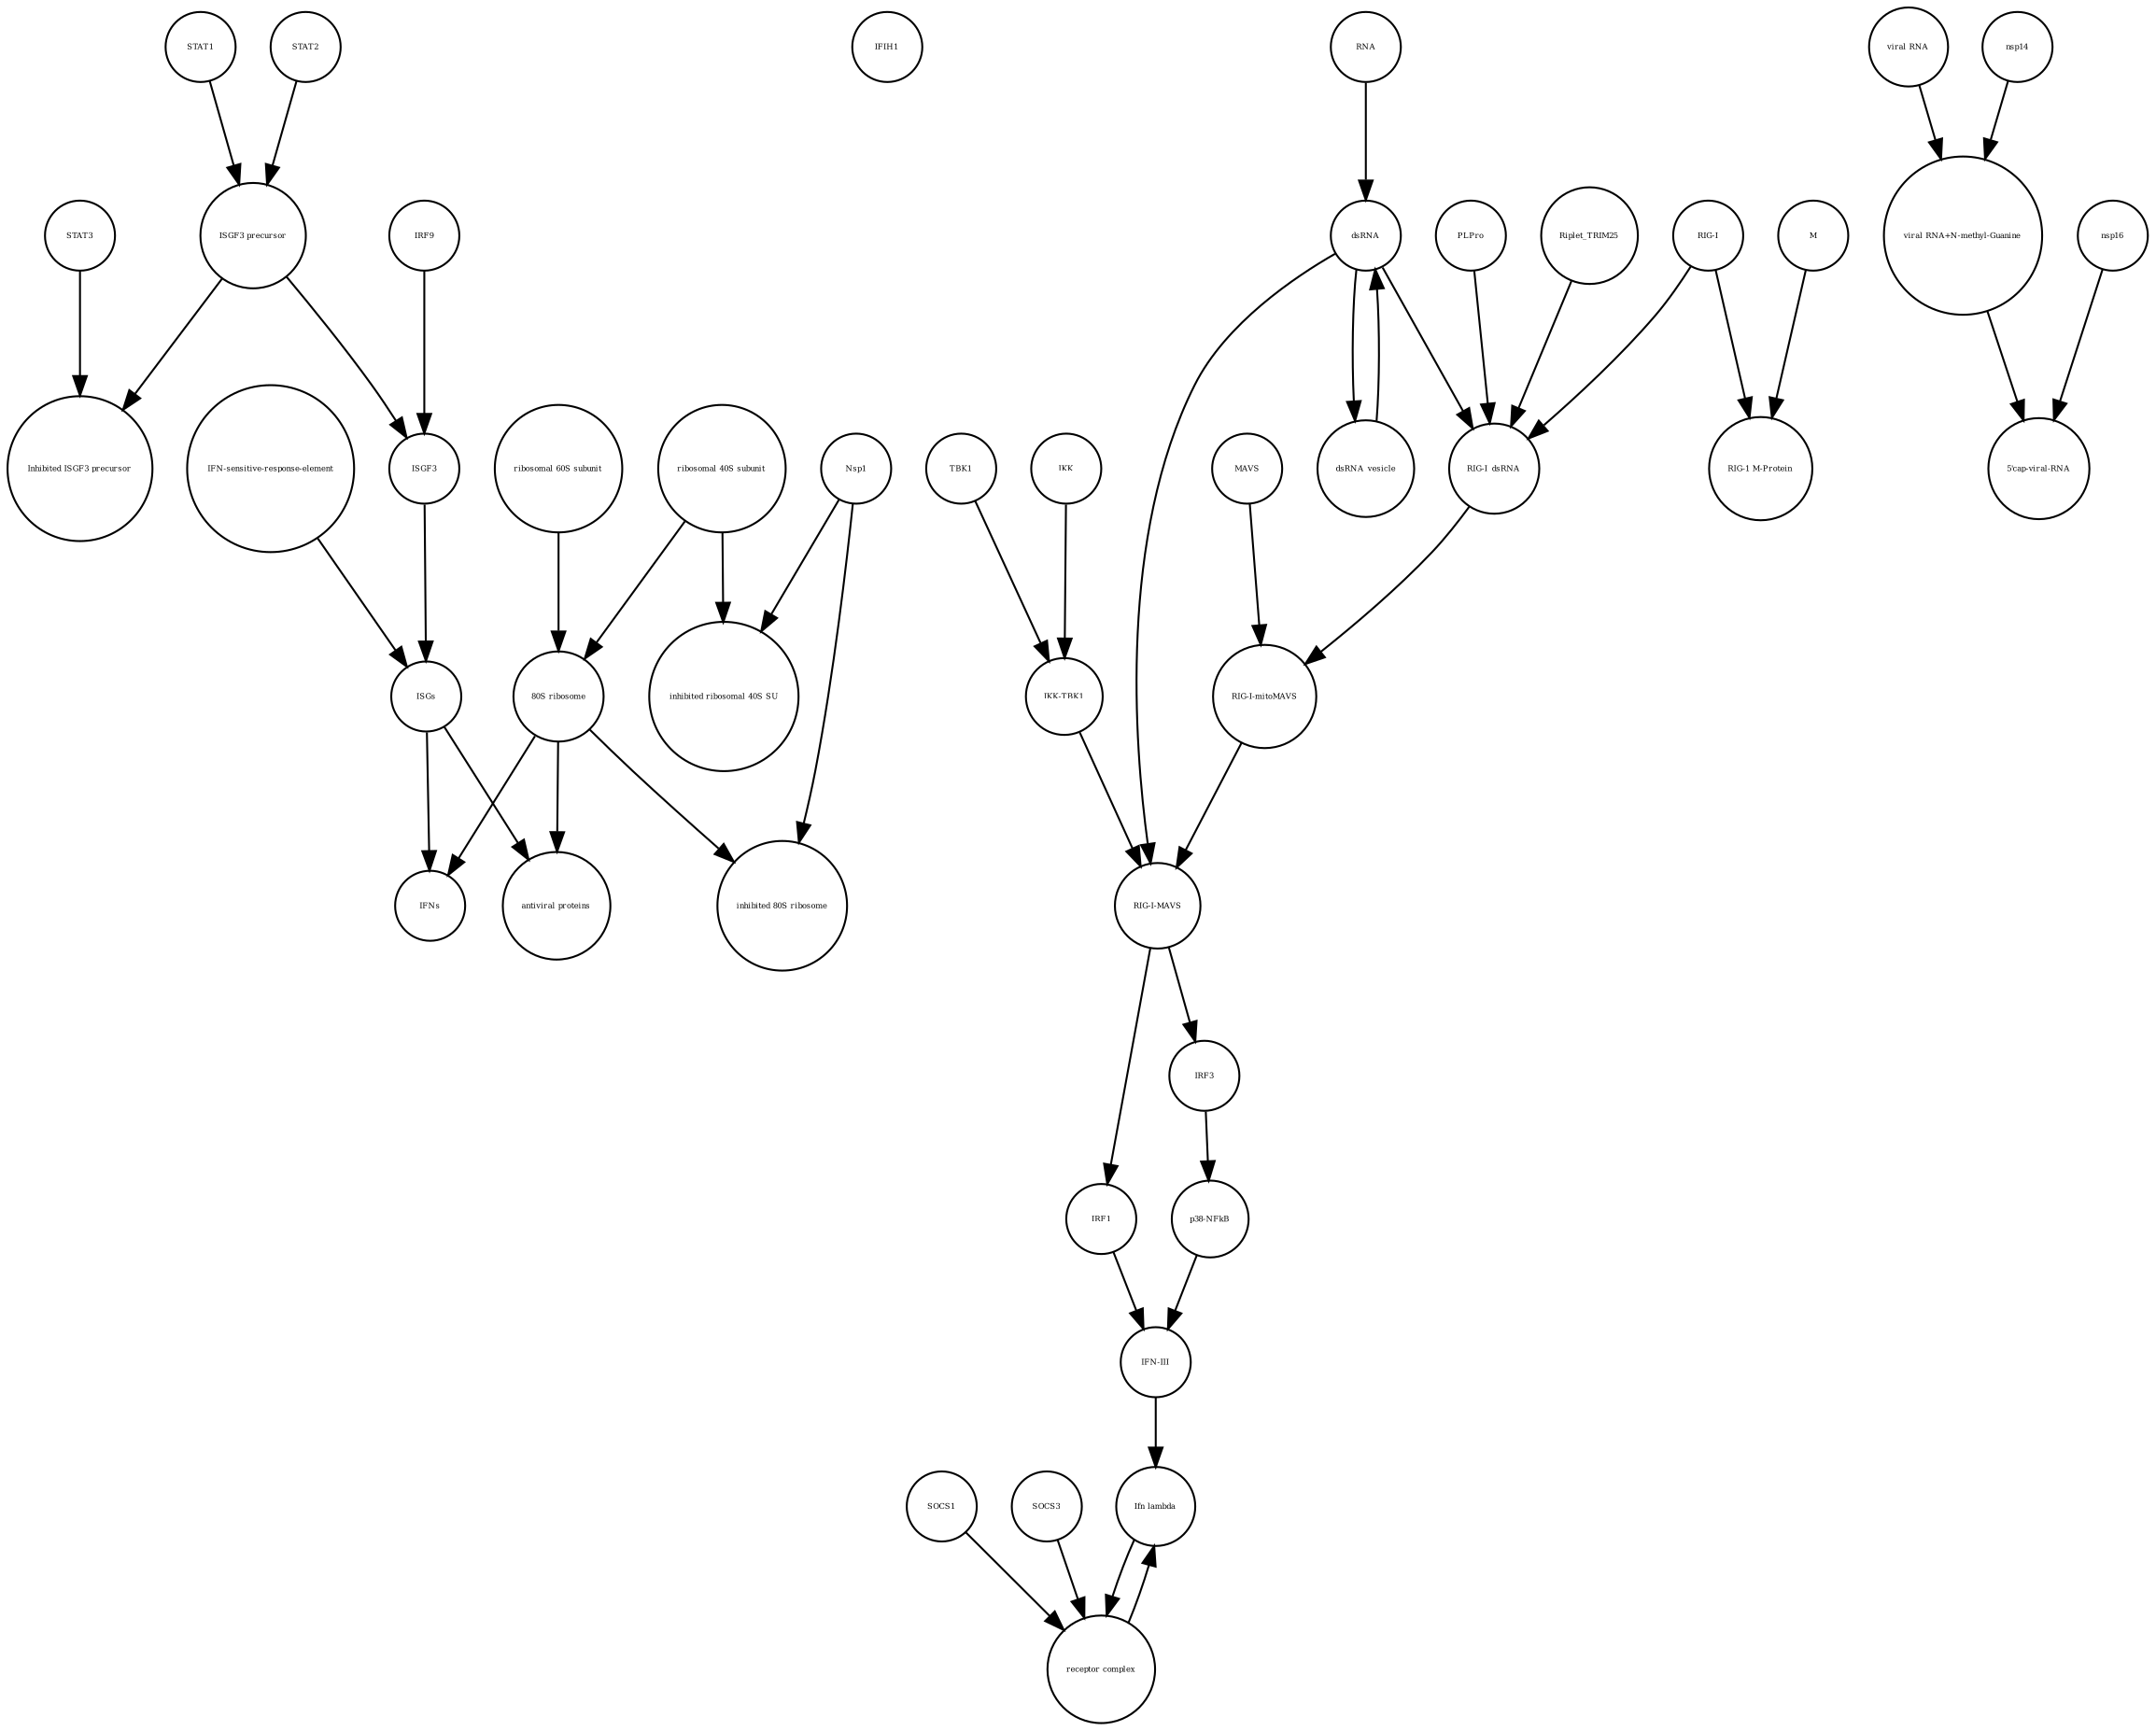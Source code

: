 strict digraph  {
"Inhibited ISGF3 precursor" [annotation="", bipartite=0, cls=complex, fontsize=4, label="Inhibited ISGF3 precursor", shape=circle];
IFIH1 [annotation="", bipartite=0, cls=macromolecule, fontsize=4, label=IFIH1, shape=circle];
"antiviral proteins" [annotation="", bipartite=0, cls=complex, fontsize=4, label="antiviral proteins", shape=circle];
STAT1 [annotation="", bipartite=0, cls=macromolecule, fontsize=4, label=STAT1, shape=circle];
ISGs [annotation="", bipartite=0, cls="nucleic acid feature", fontsize=4, label=ISGs, shape=circle];
"ribosomal 40S subunit" [annotation="", bipartite=0, cls=complex, fontsize=4, label="ribosomal 40S subunit", shape=circle];
STAT2 [annotation="", bipartite=0, cls=macromolecule, fontsize=4, label=STAT2, shape=circle];
PLPro [annotation="urn_miriam_uniprot_P0C6X7|urn_miriam_uniprot_P0C6U8", bipartite=0, cls=macromolecule, fontsize=4, label=PLPro, shape=circle];
M [annotation=urn_miriam_uniprot_P0DTC5, bipartite=0, cls=macromolecule, fontsize=4, label=M, shape=circle];
STAT3 [annotation="", bipartite=0, cls=macromolecule, fontsize=4, label=STAT3, shape=circle];
RNA [annotation="", bipartite=0, cls="nucleic acid feature", fontsize=4, label=RNA, shape=circle];
"inhibited 80S ribosome" [annotation="", bipartite=0, cls=complex, fontsize=4, label="inhibited 80S ribosome", shape=circle];
"IFN-sensitive-response-element" [annotation="", bipartite=0, cls="nucleic acid feature", fontsize=4, label="IFN-sensitive-response-element", shape=circle];
TBK1 [annotation=urn_miriam_uniprot_Q9UHD2, bipartite=0, cls=macromolecule, fontsize=4, label=TBK1, shape=circle];
"IFN-III" [annotation="", bipartite=0, cls=macromolecule, fontsize=4, label="IFN-III", shape=circle];
SOCS1 [annotation="", bipartite=0, cls=macromolecule, fontsize=4, label=SOCS1, shape=circle];
"IKK-TBK1" [annotation="", bipartite=0, cls=complex, fontsize=4, label="IKK-TBK1", shape=circle];
Nsp1 [annotation="urn_miriam_ncbiprotein_YP_009725297|urn_miriam_uniprot_P0C6X7", bipartite=0, cls=macromolecule, fontsize=4, label=Nsp1, shape=circle];
"ISGF3 precursor" [annotation="", bipartite=0, cls=complex, fontsize=4, label="ISGF3 precursor", shape=circle];
ISGF3 [annotation="", bipartite=0, cls=complex, fontsize=4, label=ISGF3, shape=circle];
IRF9 [annotation="", bipartite=0, cls=macromolecule, fontsize=4, label=IRF9, shape=circle];
"inhibited ribosomal 40S SU" [annotation="urn_miriam_doi_10.1101%2F2020.05.18.102467", bipartite=0, cls=complex, fontsize=4, label="inhibited ribosomal 40S SU", shape=circle];
SOCS3 [annotation="", bipartite=0, cls=macromolecule, fontsize=4, label=SOCS3, shape=circle];
dsRNA_vesicle [annotation="", bipartite=0, cls="nucleic acid feature", fontsize=4, label=dsRNA_vesicle, shape=circle];
"Ifn lambda" [annotation="", bipartite=0, cls=complex, fontsize=4, label="Ifn lambda", shape=circle];
"ribosomal 60S subunit" [annotation="", bipartite=0, cls=complex, fontsize=4, label="ribosomal 60S subunit", shape=circle];
dsRNA [annotation="", bipartite=0, cls="nucleic acid feature", fontsize=4, label=dsRNA, shape=circle];
"RIG-I-MAVS" [annotation="", bipartite=0, cls=complex, fontsize=4, label="RIG-I-MAVS", shape=circle];
"viral RNA" [annotation="", bipartite=0, cls="nucleic acid feature", fontsize=4, label="viral RNA", shape=circle];
IRF3 [annotation=urn_miriam_uniprot_Q14653, bipartite=0, cls=macromolecule, fontsize=4, label=IRF3, shape=circle];
MAVS [annotation=urn_miriam_uniprot_Q7Z434, bipartite=0, cls=macromolecule, fontsize=4, label=MAVS, shape=circle];
"RIG-I-mitoMAVS" [annotation="", bipartite=0, cls=complex, fontsize=4, label="RIG-I-mitoMAVS", shape=circle];
"receptor complex" [annotation="", bipartite=0, cls=complex, fontsize=4, label="receptor complex", shape=circle];
"viral RNA+N-methyl-Guanine" [annotation="", bipartite=0, cls="nucleic acid feature", fontsize=4, label="viral RNA+N-methyl-Guanine", shape=circle];
IFNs [annotation="", bipartite=0, cls=complex, fontsize=4, label=IFNs, shape=circle];
IRF1 [annotation="", bipartite=0, cls=macromolecule, fontsize=4, label=IRF1, shape=circle];
"RIG-I_dsRNA" [annotation="", bipartite=0, cls=complex, fontsize=4, label="RIG-I_dsRNA", shape=circle];
"80S ribosome" [annotation="", bipartite=0, cls=complex, fontsize=4, label="80S ribosome", shape=circle];
"RIG-1 M-Protein" [annotation="", bipartite=0, cls=complex, fontsize=4, label="RIG-1 M-Protein", shape=circle];
nsp14 [annotation=urn_miriam_ncbiprotein_YP_009725309, bipartite=0, cls=macromolecule, fontsize=4, label=nsp14, shape=circle];
nsp16 [annotation=urn_miriam_ncbiprotein_YP_009725311, bipartite=0, cls=macromolecule, fontsize=4, label=nsp16, shape=circle];
IKK [annotation="urn_miriam_uniprot_O14920|urn_miriam_uniprot_O15111", bipartite=0, cls=macromolecule, fontsize=4, label=IKK, shape=circle];
"RIG-I" [annotation=urn_miriam_uniprot_O95786, bipartite=0, cls=macromolecule, fontsize=4, label="RIG-I", shape=circle];
Riplet_TRIM25 [annotation="", bipartite=0, cls=complex, fontsize=4, label=Riplet_TRIM25, shape=circle];
"5'cap-viral-RNA" [annotation="", bipartite=0, cls="nucleic acid feature", fontsize=4, label="5'cap-viral-RNA", shape=circle];
"p38-NFkB" [annotation="", bipartite=0, cls=complex, fontsize=4, label="p38-NFkB", shape=circle];
STAT1 -> "ISGF3 precursor"  [annotation="", interaction_type=production];
ISGs -> IFNs  [annotation="", interaction_type=production];
ISGs -> "antiviral proteins"  [annotation="", interaction_type=production];
"ribosomal 40S subunit" -> "inhibited ribosomal 40S SU"  [annotation="", interaction_type=production];
"ribosomal 40S subunit" -> "80S ribosome"  [annotation="", interaction_type=production];
STAT2 -> "ISGF3 precursor"  [annotation="", interaction_type=production];
PLPro -> "RIG-I_dsRNA"  [annotation=urn_miriam_pubmed_25554382, interaction_type=catalysis];
M -> "RIG-1 M-Protein"  [annotation="", interaction_type=production];
STAT3 -> "Inhibited ISGF3 precursor"  [annotation="", interaction_type=production];
RNA -> dsRNA  [annotation="", interaction_type=production];
"IFN-sensitive-response-element" -> ISGs  [annotation="", interaction_type=production];
TBK1 -> "IKK-TBK1"  [annotation="", interaction_type=production];
"IFN-III" -> "Ifn lambda"  [annotation="", interaction_type=production];
SOCS1 -> "receptor complex"  [annotation="", interaction_type=production];
"IKK-TBK1" -> "RIG-I-MAVS"  [annotation="", interaction_type=production];
Nsp1 -> "inhibited 80S ribosome"  [annotation="", interaction_type=production];
Nsp1 -> "inhibited ribosomal 40S SU"  [annotation="", interaction_type=production];
"ISGF3 precursor" -> "Inhibited ISGF3 precursor"  [annotation="", interaction_type=production];
"ISGF3 precursor" -> ISGF3  [annotation="", interaction_type=production];
ISGF3 -> ISGs  [annotation=urn_miriam_pubmed_30936491, interaction_type="necessary stimulation"];
IRF9 -> ISGF3  [annotation="", interaction_type=production];
SOCS3 -> "receptor complex"  [annotation="", interaction_type=production];
dsRNA_vesicle -> dsRNA  [annotation="", interaction_type=production];
"Ifn lambda" -> "receptor complex"  [annotation="urn_miriam_doi_10.3791%2F53575", interaction_type=stimulation];
"ribosomal 60S subunit" -> "80S ribosome"  [annotation="", interaction_type=production];
dsRNA -> "RIG-I_dsRNA"  [annotation=urn_miriam_pubmed_25045870, interaction_type="necessary stimulation"];
dsRNA -> "RIG-I-MAVS"  [annotation=urn_miriam_pubmed_25636800, interaction_type="necessary stimulation"];
dsRNA -> dsRNA_vesicle  [annotation="", interaction_type=production];
"RIG-I-MAVS" -> IRF1  [annotation=urn_miriam_pubmed_25045870, interaction_type=catalysis];
"RIG-I-MAVS" -> IRF3  [annotation=urn_miriam_pubmed_25636800, interaction_type=stimulation];
"viral RNA" -> "viral RNA+N-methyl-Guanine"  [annotation="", interaction_type=production];
IRF3 -> "p38-NFkB"  [annotation="", interaction_type=production];
MAVS -> "RIG-I-mitoMAVS"  [annotation="", interaction_type=production];
"RIG-I-mitoMAVS" -> "RIG-I-MAVS"  [annotation="", interaction_type=production];
"receptor complex" -> "Ifn lambda"  [annotation="", interaction_type=production];
"viral RNA+N-methyl-Guanine" -> "5'cap-viral-RNA"  [annotation="", interaction_type=production];
IRF1 -> "IFN-III"  [annotation="", interaction_type=stimulation];
"RIG-I_dsRNA" -> "RIG-I-mitoMAVS"  [annotation="", interaction_type=production];
"80S ribosome" -> IFNs  [annotation=urn_miriam_pubmed_30936491, interaction_type=catalysis];
"80S ribosome" -> "inhibited 80S ribosome"  [annotation="", interaction_type=production];
"80S ribosome" -> "antiviral proteins"  [annotation=urn_miriam_pubmed_30936491, interaction_type=catalysis];
nsp14 -> "viral RNA+N-methyl-Guanine"  [annotation="urn_miriam_doi_10.1016%2Fj.chom.2020.05.008", interaction_type=catalysis];
nsp16 -> "5'cap-viral-RNA"  [annotation="urn_miriam_doi_10.1016%2Fj.chom.2020.05.008", interaction_type=catalysis];
IKK -> "IKK-TBK1"  [annotation="", interaction_type=production];
"RIG-I" -> "RIG-1 M-Protein"  [annotation="", interaction_type=production];
"RIG-I" -> "RIG-I_dsRNA"  [annotation="", interaction_type=production];
Riplet_TRIM25 -> "RIG-I_dsRNA"  [annotation=urn_miriam_pubmed_22390971, interaction_type=catalysis];
"p38-NFkB" -> "IFN-III"  [annotation="", interaction_type=stimulation];
}
